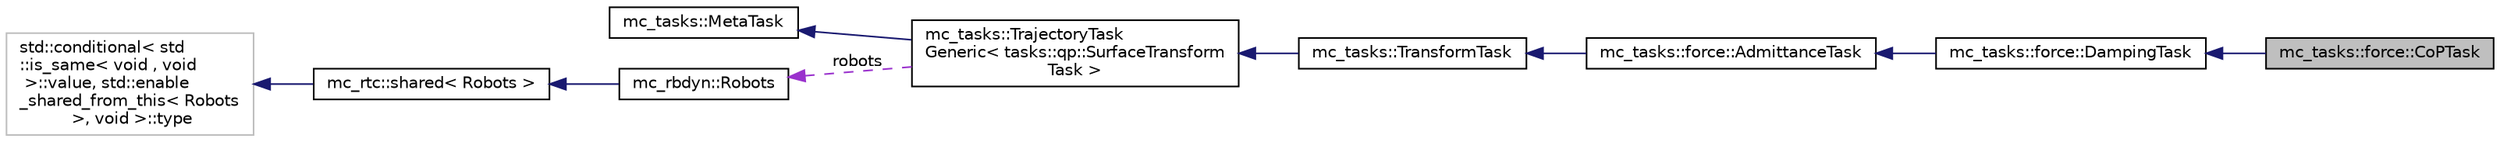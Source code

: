 digraph "mc_tasks::force::CoPTask"
{
 // INTERACTIVE_SVG=YES
  edge [fontname="Helvetica",fontsize="10",labelfontname="Helvetica",labelfontsize="10"];
  node [fontname="Helvetica",fontsize="10",shape=record];
  rankdir="LR";
  Node6 [label="mc_tasks::force::CoPTask",height=0.2,width=0.4,color="black", fillcolor="grey75", style="filled", fontcolor="black"];
  Node7 -> Node6 [dir="back",color="midnightblue",fontsize="10",style="solid",fontname="Helvetica"];
  Node7 [label="mc_tasks::force::DampingTask",height=0.2,width=0.4,color="black", fillcolor="white", style="filled",URL="$structmc__tasks_1_1force_1_1DampingTask.html",tooltip="Hybrid position-force control on a contacting end-effector. "];
  Node8 -> Node7 [dir="back",color="midnightblue",fontsize="10",style="solid",fontname="Helvetica"];
  Node8 [label="mc_tasks::force::AdmittanceTask",height=0.2,width=0.4,color="black", fillcolor="white", style="filled",URL="$structmc__tasks_1_1force_1_1AdmittanceTask.html",tooltip="Hybrid position-force control on a contacting end-effector. "];
  Node9 -> Node8 [dir="back",color="midnightblue",fontsize="10",style="solid",fontname="Helvetica"];
  Node9 [label="mc_tasks::TransformTask",height=0.2,width=0.4,color="black", fillcolor="white", style="filled",URL="$structmc__tasks_1_1TransformTask.html",tooltip="Control a frame 6D pose. "];
  Node10 -> Node9 [dir="back",color="midnightblue",fontsize="10",style="solid",fontname="Helvetica"];
  Node10 [label="mc_tasks::TrajectoryTask\lGeneric\< tasks::qp::SurfaceTransform\lTask \>",height=0.2,width=0.4,color="black", fillcolor="white", style="filled",URL="$structmc__tasks_1_1TrajectoryTaskGeneric.html"];
  Node11 -> Node10 [dir="back",color="midnightblue",fontsize="10",style="solid",fontname="Helvetica"];
  Node11 [label="mc_tasks::MetaTask",height=0.2,width=0.4,color="black", fillcolor="white", style="filled",URL="$structmc__tasks_1_1MetaTask.html",tooltip="Represents a generic task. "];
  Node12 -> Node10 [dir="back",color="darkorchid3",fontsize="10",style="dashed",label=" robots" ,fontname="Helvetica"];
  Node12 [label="mc_rbdyn::Robots",height=0.2,width=0.4,color="black", fillcolor="white", style="filled",URL="$structmc__rbdyn_1_1Robots.html"];
  Node13 -> Node12 [dir="back",color="midnightblue",fontsize="10",style="solid",fontname="Helvetica"];
  Node13 [label="mc_rtc::shared\< Robots \>",height=0.2,width=0.4,color="black", fillcolor="white", style="filled",URL="$structmc__rtc_1_1shared.html"];
  Node14 -> Node13 [dir="back",color="midnightblue",fontsize="10",style="solid",fontname="Helvetica"];
  Node14 [label="std::conditional\< std\l::is_same\< void , void\l \>::value, std::enable\l_shared_from_this\< Robots\l  \>, void  \>::type",height=0.2,width=0.4,color="grey75", fillcolor="white", style="filled"];
}
